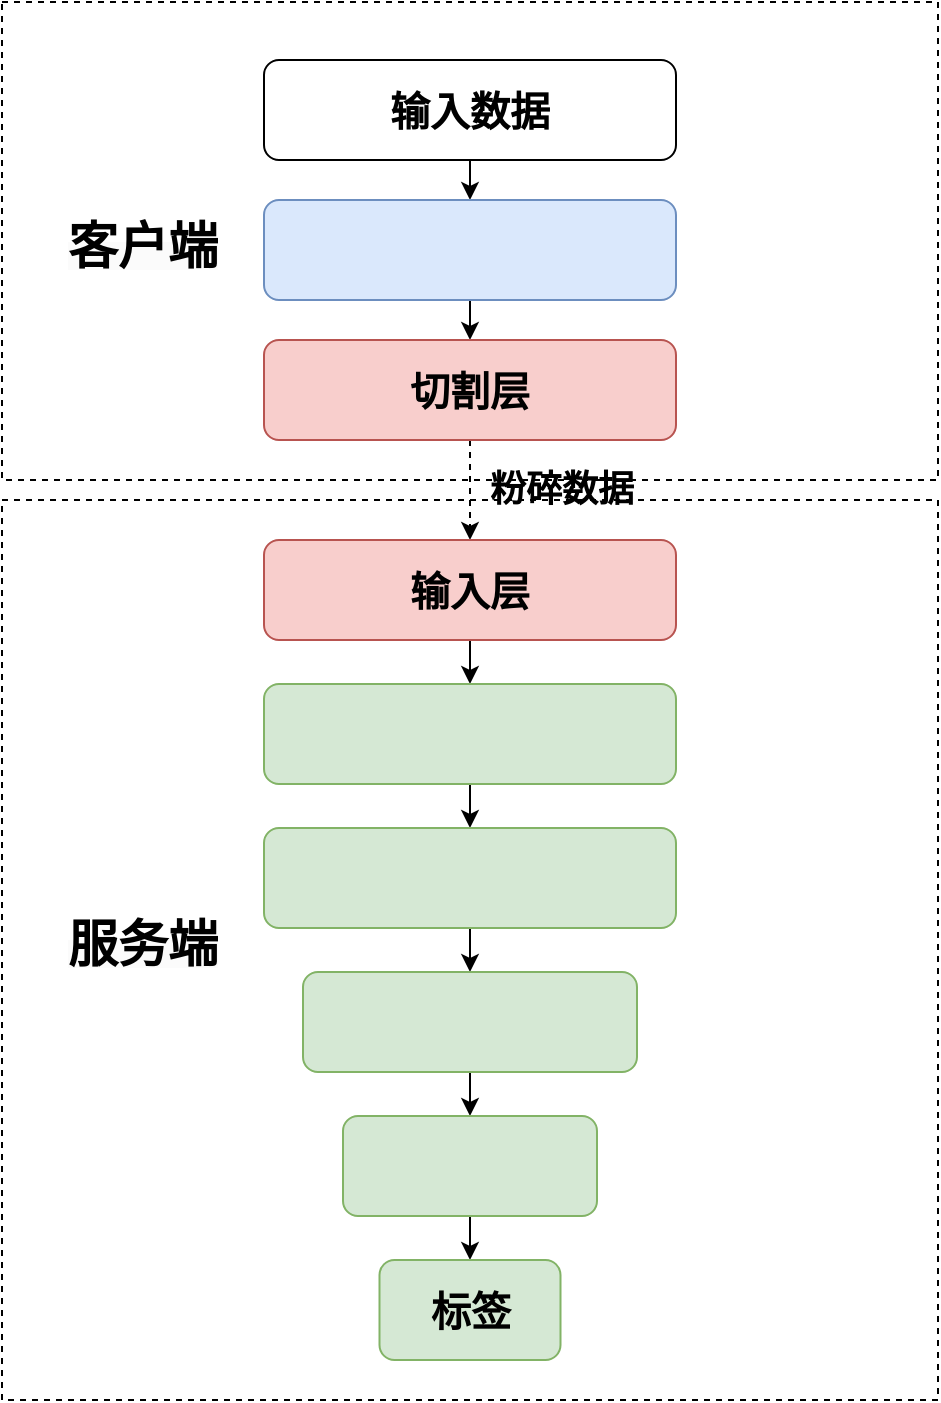 <mxfile version="26.2.8">
  <diagram name="第 1 页" id="Bih-HRJaKUZkkIs8uboh">
    <mxGraphModel dx="1428" dy="705" grid="1" gridSize="10" guides="1" tooltips="1" connect="1" arrows="1" fold="1" page="1" pageScale="1" pageWidth="827" pageHeight="1169" math="0" shadow="0">
      <root>
        <mxCell id="0" />
        <mxCell id="1" parent="0" />
        <mxCell id="-TxAPGOhzZe4RtlJ49up-13" value="" style="rounded=0;whiteSpace=wrap;html=1;dashed=1;fillColor=none;" parent="1" vertex="1">
          <mxGeometry x="159" y="320" width="468" height="450" as="geometry" />
        </mxCell>
        <mxCell id="-TxAPGOhzZe4RtlJ49up-12" value="" style="rounded=0;whiteSpace=wrap;html=1;dashed=1;fillColor=none;" parent="1" vertex="1">
          <mxGeometry x="159" y="71" width="468" height="239" as="geometry" />
        </mxCell>
        <mxCell id="-TxAPGOhzZe4RtlJ49up-15" style="edgeStyle=orthogonalEdgeStyle;rounded=0;orthogonalLoop=1;jettySize=auto;html=1;exitX=0.5;exitY=1;exitDx=0;exitDy=0;entryX=0.5;entryY=0;entryDx=0;entryDy=0;" parent="1" source="-TxAPGOhzZe4RtlJ49up-1" target="-TxAPGOhzZe4RtlJ49up-2" edge="1">
          <mxGeometry relative="1" as="geometry" />
        </mxCell>
        <mxCell id="-TxAPGOhzZe4RtlJ49up-1" value="&lt;font style=&quot;font-size: 20px;&quot;&gt;&lt;b&gt;输入数据&lt;/b&gt;&lt;/font&gt;" style="rounded=1;whiteSpace=wrap;html=1;" parent="1" vertex="1">
          <mxGeometry x="290" y="100" width="206" height="50" as="geometry" />
        </mxCell>
        <mxCell id="-TxAPGOhzZe4RtlJ49up-17" style="edgeStyle=orthogonalEdgeStyle;rounded=0;orthogonalLoop=1;jettySize=auto;html=1;exitX=0.5;exitY=1;exitDx=0;exitDy=0;entryX=0.5;entryY=0;entryDx=0;entryDy=0;" parent="1" source="-TxAPGOhzZe4RtlJ49up-2" target="-TxAPGOhzZe4RtlJ49up-3" edge="1">
          <mxGeometry relative="1" as="geometry" />
        </mxCell>
        <mxCell id="-TxAPGOhzZe4RtlJ49up-2" value="" style="rounded=1;whiteSpace=wrap;html=1;fillColor=#dae8fc;strokeColor=#6c8ebf;" parent="1" vertex="1">
          <mxGeometry x="290" y="170" width="206" height="50" as="geometry" />
        </mxCell>
        <mxCell id="-TxAPGOhzZe4RtlJ49up-14" style="edgeStyle=orthogonalEdgeStyle;rounded=0;orthogonalLoop=1;jettySize=auto;html=1;exitX=0.5;exitY=1;exitDx=0;exitDy=0;entryX=0.5;entryY=0;entryDx=0;entryDy=0;dashed=1;" parent="1" source="-TxAPGOhzZe4RtlJ49up-3" target="-TxAPGOhzZe4RtlJ49up-4" edge="1">
          <mxGeometry relative="1" as="geometry" />
        </mxCell>
        <mxCell id="-TxAPGOhzZe4RtlJ49up-3" value="&lt;span style=&quot;font-size: 20px;&quot;&gt;&lt;b&gt;切割层&lt;/b&gt;&lt;/span&gt;" style="rounded=1;whiteSpace=wrap;html=1;fillColor=#f8cecc;strokeColor=#b85450;" parent="1" vertex="1">
          <mxGeometry x="290" y="240" width="206" height="50" as="geometry" />
        </mxCell>
        <mxCell id="-TxAPGOhzZe4RtlJ49up-18" style="edgeStyle=orthogonalEdgeStyle;rounded=0;orthogonalLoop=1;jettySize=auto;html=1;exitX=0.5;exitY=1;exitDx=0;exitDy=0;entryX=0.5;entryY=0;entryDx=0;entryDy=0;" parent="1" source="-TxAPGOhzZe4RtlJ49up-4" target="-TxAPGOhzZe4RtlJ49up-5" edge="1">
          <mxGeometry relative="1" as="geometry" />
        </mxCell>
        <mxCell id="-TxAPGOhzZe4RtlJ49up-4" value="&lt;b style=&quot;font-size: 20px;&quot;&gt;输入层&lt;/b&gt;" style="rounded=1;whiteSpace=wrap;html=1;fillColor=#f8cecc;strokeColor=#b85450;" parent="1" vertex="1">
          <mxGeometry x="290" y="340" width="206" height="50" as="geometry" />
        </mxCell>
        <mxCell id="-TxAPGOhzZe4RtlJ49up-19" style="edgeStyle=orthogonalEdgeStyle;rounded=0;orthogonalLoop=1;jettySize=auto;html=1;exitX=0.5;exitY=1;exitDx=0;exitDy=0;entryX=0.5;entryY=0;entryDx=0;entryDy=0;" parent="1" source="-TxAPGOhzZe4RtlJ49up-5" target="-TxAPGOhzZe4RtlJ49up-6" edge="1">
          <mxGeometry relative="1" as="geometry" />
        </mxCell>
        <mxCell id="-TxAPGOhzZe4RtlJ49up-5" value="" style="rounded=1;whiteSpace=wrap;html=1;fillColor=#d5e8d4;strokeColor=#82b366;" parent="1" vertex="1">
          <mxGeometry x="290" y="412" width="206" height="50" as="geometry" />
        </mxCell>
        <mxCell id="-TxAPGOhzZe4RtlJ49up-20" style="edgeStyle=orthogonalEdgeStyle;rounded=0;orthogonalLoop=1;jettySize=auto;html=1;exitX=0.5;exitY=1;exitDx=0;exitDy=0;entryX=0.5;entryY=0;entryDx=0;entryDy=0;" parent="1" source="-TxAPGOhzZe4RtlJ49up-6" target="-TxAPGOhzZe4RtlJ49up-7" edge="1">
          <mxGeometry relative="1" as="geometry" />
        </mxCell>
        <mxCell id="-TxAPGOhzZe4RtlJ49up-6" value="" style="rounded=1;whiteSpace=wrap;html=1;fillColor=#d5e8d4;strokeColor=#82b366;" parent="1" vertex="1">
          <mxGeometry x="290" y="484" width="206" height="50" as="geometry" />
        </mxCell>
        <mxCell id="-TxAPGOhzZe4RtlJ49up-21" style="edgeStyle=orthogonalEdgeStyle;rounded=0;orthogonalLoop=1;jettySize=auto;html=1;exitX=0.5;exitY=1;exitDx=0;exitDy=0;entryX=0.5;entryY=0;entryDx=0;entryDy=0;" parent="1" source="-TxAPGOhzZe4RtlJ49up-7" target="-TxAPGOhzZe4RtlJ49up-8" edge="1">
          <mxGeometry relative="1" as="geometry" />
        </mxCell>
        <mxCell id="-TxAPGOhzZe4RtlJ49up-7" value="" style="rounded=1;whiteSpace=wrap;html=1;fillColor=#d5e8d4;strokeColor=#82b366;" parent="1" vertex="1">
          <mxGeometry x="309.5" y="556" width="167" height="50" as="geometry" />
        </mxCell>
        <mxCell id="-TxAPGOhzZe4RtlJ49up-22" style="edgeStyle=orthogonalEdgeStyle;rounded=0;orthogonalLoop=1;jettySize=auto;html=1;exitX=0.5;exitY=1;exitDx=0;exitDy=0;entryX=0.5;entryY=0;entryDx=0;entryDy=0;" parent="1" source="-TxAPGOhzZe4RtlJ49up-8" target="-TxAPGOhzZe4RtlJ49up-9" edge="1">
          <mxGeometry relative="1" as="geometry" />
        </mxCell>
        <mxCell id="-TxAPGOhzZe4RtlJ49up-8" value="" style="rounded=1;whiteSpace=wrap;html=1;fillColor=#d5e8d4;strokeColor=#82b366;" parent="1" vertex="1">
          <mxGeometry x="329.5" y="628" width="127" height="50" as="geometry" />
        </mxCell>
        <mxCell id="-TxAPGOhzZe4RtlJ49up-9" value="&lt;font style=&quot;font-size: 20px;&quot;&gt;&lt;b&gt;标签&lt;/b&gt;&lt;/font&gt;" style="rounded=1;whiteSpace=wrap;html=1;fillColor=#d5e8d4;strokeColor=#82b366;" parent="1" vertex="1">
          <mxGeometry x="347.75" y="700" width="90.5" height="50" as="geometry" />
        </mxCell>
        <mxCell id="-TxAPGOhzZe4RtlJ49up-10" value="&lt;span style=&quot;color: rgb(0, 0, 0); font-family: Helvetica; font-style: normal; font-variant-ligatures: normal; font-variant-caps: normal; letter-spacing: normal; orphans: 2; text-align: center; text-indent: 0px; text-transform: none; white-space: normal; widows: 2; word-spacing: 0px; -webkit-text-stroke-width: 0px; background-color: rgb(251, 251, 251); text-decoration-thickness: initial; text-decoration-style: initial; text-decoration-color: initial; float: none; display: inline !important;&quot;&gt;&lt;b style=&quot;&quot;&gt;&lt;font style=&quot;font-size: 25px;&quot;&gt;客户端&lt;/font&gt;&lt;/b&gt;&lt;/span&gt;" style="text;whiteSpace=wrap;html=1;" parent="1" vertex="1">
          <mxGeometry x="190" y="171" width="110" height="50" as="geometry" />
        </mxCell>
        <mxCell id="-TxAPGOhzZe4RtlJ49up-11" value="&lt;span style=&quot;color: rgb(0, 0, 0); font-family: Helvetica; font-style: normal; font-variant-ligatures: normal; font-variant-caps: normal; letter-spacing: normal; orphans: 2; text-align: center; text-indent: 0px; text-transform: none; white-space: normal; widows: 2; word-spacing: 0px; -webkit-text-stroke-width: 0px; background-color: rgb(251, 251, 251); text-decoration-thickness: initial; text-decoration-style: initial; text-decoration-color: initial; float: none; display: inline !important;&quot;&gt;&lt;b style=&quot;&quot;&gt;&lt;font style=&quot;font-size: 25px;&quot;&gt;服务端&lt;/font&gt;&lt;/b&gt;&lt;/span&gt;" style="text;whiteSpace=wrap;html=1;" parent="1" vertex="1">
          <mxGeometry x="190" y="520" width="110" height="50" as="geometry" />
        </mxCell>
        <mxCell id="wvDBWT74sbECc8cq6qLs-1" value="&lt;b&gt;&lt;font style=&quot;font-size: 18px;&quot;&gt;粉碎数据&lt;/font&gt;&lt;/b&gt;" style="text;html=1;align=center;verticalAlign=middle;whiteSpace=wrap;rounded=0;" vertex="1" parent="1">
          <mxGeometry x="396.5" y="300" width="83.5" height="30" as="geometry" />
        </mxCell>
      </root>
    </mxGraphModel>
  </diagram>
</mxfile>
